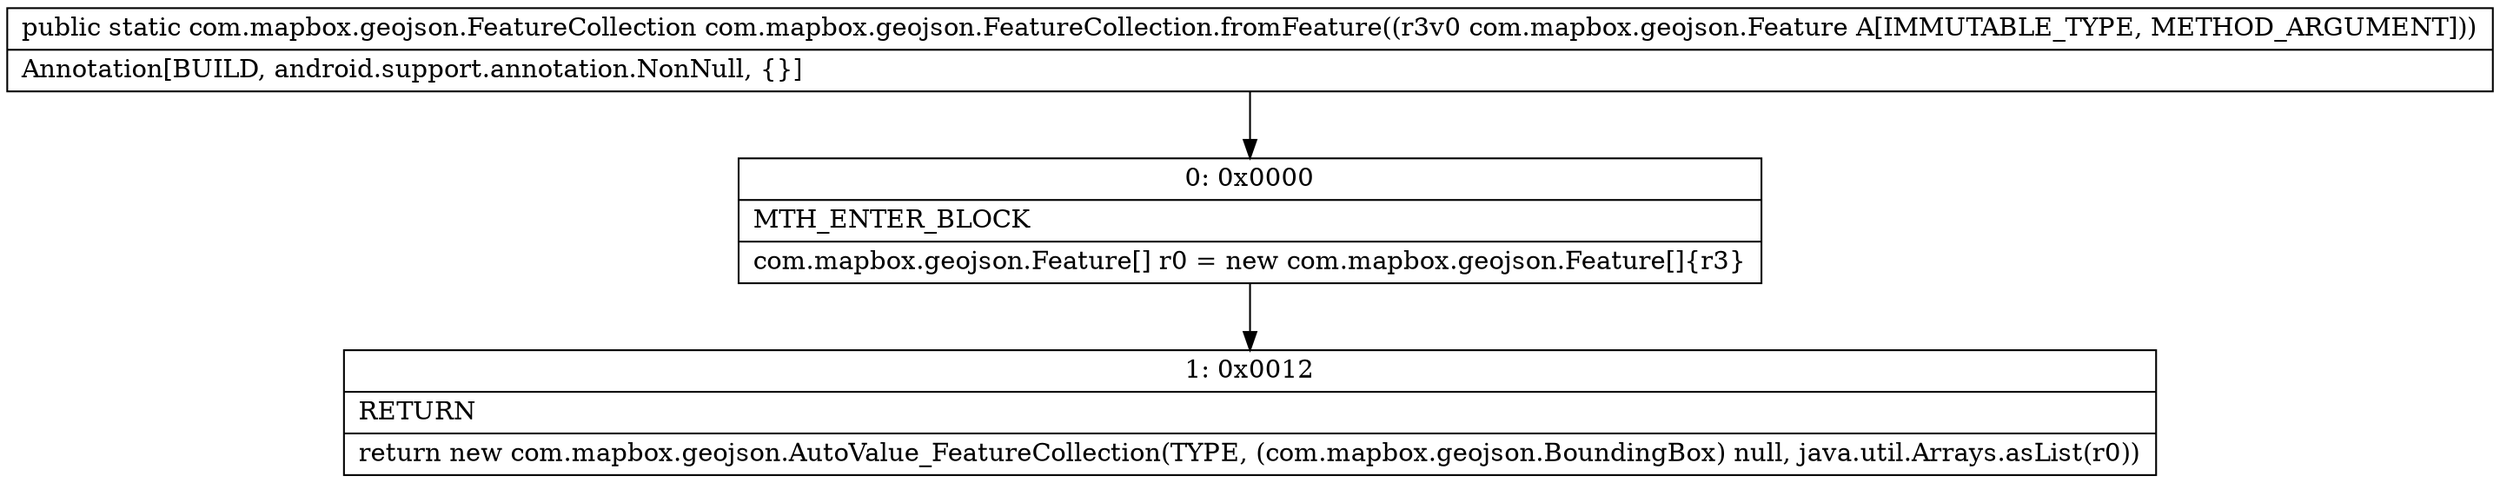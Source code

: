 digraph "CFG forcom.mapbox.geojson.FeatureCollection.fromFeature(Lcom\/mapbox\/geojson\/Feature;)Lcom\/mapbox\/geojson\/FeatureCollection;" {
Node_0 [shape=record,label="{0\:\ 0x0000|MTH_ENTER_BLOCK\l|com.mapbox.geojson.Feature[] r0 = new com.mapbox.geojson.Feature[]\{r3\}\l}"];
Node_1 [shape=record,label="{1\:\ 0x0012|RETURN\l|return new com.mapbox.geojson.AutoValue_FeatureCollection(TYPE, (com.mapbox.geojson.BoundingBox) null, java.util.Arrays.asList(r0))\l}"];
MethodNode[shape=record,label="{public static com.mapbox.geojson.FeatureCollection com.mapbox.geojson.FeatureCollection.fromFeature((r3v0 com.mapbox.geojson.Feature A[IMMUTABLE_TYPE, METHOD_ARGUMENT]))  | Annotation[BUILD, android.support.annotation.NonNull, \{\}]\l}"];
MethodNode -> Node_0;
Node_0 -> Node_1;
}

